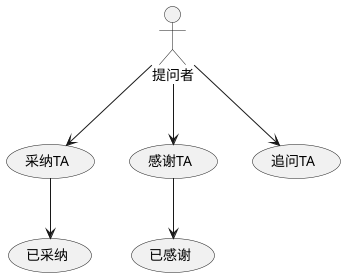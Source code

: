 @startuml
'default
top to bottom direction

:提问者: as asker
(采纳TA) as consultAction
(感谢TA) as thankAction
(追问TA) as appendAskAction
(已采纳) as hasConsulted
(已感谢) as hasThanked
asker --> consultAction
asker --> thankAction
'asker --> hasThanked
'asker --> hasConsulted
asker --> appendAskAction
consultAction --> hasConsulted
thankAction --> hasThanked

newpage
:浏览者: as browser
(回答) as answerAction
browser -> answerAction
answerAction -> asker
@enduml